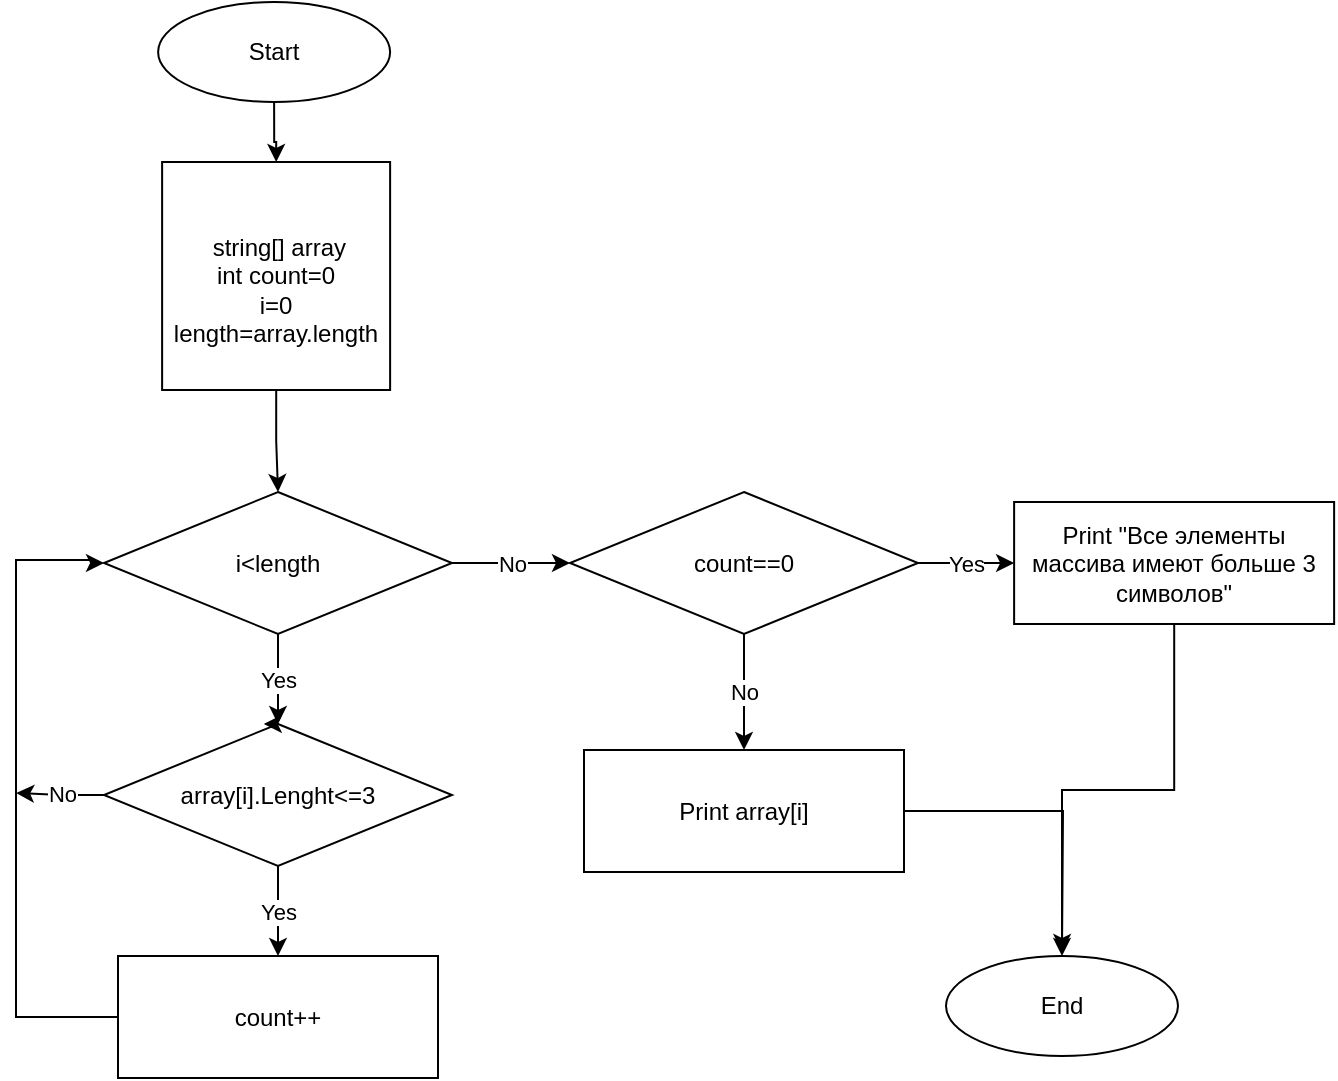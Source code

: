 <mxfile version="20.8.10" type="device"><diagram name="Страница 1" id="-jGP25JB1bi4TKkavCnQ"><mxGraphModel dx="2046" dy="713" grid="0" gridSize="10" guides="1" tooltips="1" connect="1" arrows="1" fold="1" page="1" pageScale="1" pageWidth="827" pageHeight="1169" math="0" shadow="0"><root><mxCell id="0"/><mxCell id="1" parent="0"/><mxCell id="VtOR1t2WsJl8gxrrhKrr-1" value="" style="edgeStyle=orthogonalEdgeStyle;rounded=0;orthogonalLoop=1;jettySize=auto;html=1;fontColor=default;" edge="1" parent="1" source="VtOR1t2WsJl8gxrrhKrr-2" target="VtOR1t2WsJl8gxrrhKrr-4"><mxGeometry relative="1" as="geometry"/></mxCell><mxCell id="VtOR1t2WsJl8gxrrhKrr-2" value="Start" style="ellipse;whiteSpace=wrap;html=1;" vertex="1" parent="1"><mxGeometry x="-727.94" y="28" width="116" height="50" as="geometry"/></mxCell><mxCell id="VtOR1t2WsJl8gxrrhKrr-35" value="" style="edgeStyle=orthogonalEdgeStyle;rounded=0;orthogonalLoop=1;jettySize=auto;html=1;" edge="1" parent="1" source="VtOR1t2WsJl8gxrrhKrr-4" target="VtOR1t2WsJl8gxrrhKrr-33"><mxGeometry relative="1" as="geometry"/></mxCell><mxCell id="VtOR1t2WsJl8gxrrhKrr-4" value="&lt;br style=&quot;border-color: var(--border-color);&quot;&gt;&amp;nbsp;string[] array&lt;br style=&quot;border-color: var(--border-color);&quot;&gt;int count=0&lt;br&gt;i=0&lt;br&gt;length=array.length" style="whiteSpace=wrap;html=1;aspect=fixed;labelBorderColor=none;strokeColor=default;fillColor=default;fontColor=default;" vertex="1" parent="1"><mxGeometry x="-725.94" y="108" width="114" height="114" as="geometry"/></mxCell><mxCell id="VtOR1t2WsJl8gxrrhKrr-39" value="No" style="edgeStyle=orthogonalEdgeStyle;rounded=0;orthogonalLoop=1;jettySize=auto;html=1;exitX=0;exitY=0.5;exitDx=0;exitDy=0;" edge="1" parent="1" source="VtOR1t2WsJl8gxrrhKrr-7"><mxGeometry relative="1" as="geometry"><mxPoint x="-798.941" y="423.471" as="targetPoint"/></mxGeometry></mxCell><mxCell id="VtOR1t2WsJl8gxrrhKrr-7" value="array[i].Lenght&amp;lt;=3" style="rhombus;whiteSpace=wrap;html=1;labelBorderColor=none;strokeColor=default;fontColor=default;fillColor=default;" vertex="1" parent="1"><mxGeometry x="-755" y="389" width="174" height="71" as="geometry"/></mxCell><mxCell id="VtOR1t2WsJl8gxrrhKrr-8" value="Yes" style="edgeStyle=orthogonalEdgeStyle;rounded=0;orthogonalLoop=1;jettySize=auto;html=1;fontColor=default;exitX=0.5;exitY=1;exitDx=0;exitDy=0;" edge="1" parent="1" source="VtOR1t2WsJl8gxrrhKrr-7" target="VtOR1t2WsJl8gxrrhKrr-12"><mxGeometry x="0.008" relative="1" as="geometry"><mxPoint x="-661" y="453" as="sourcePoint"/><mxPoint as="offset"/></mxGeometry></mxCell><mxCell id="VtOR1t2WsJl8gxrrhKrr-38" style="edgeStyle=orthogonalEdgeStyle;rounded=0;orthogonalLoop=1;jettySize=auto;html=1;entryX=0;entryY=0.5;entryDx=0;entryDy=0;" edge="1" parent="1" source="VtOR1t2WsJl8gxrrhKrr-12" target="VtOR1t2WsJl8gxrrhKrr-33"><mxGeometry relative="1" as="geometry"><mxPoint x="-779" y="308" as="targetPoint"/><Array as="points"><mxPoint x="-799" y="535"/><mxPoint x="-799" y="307"/><mxPoint x="-761" y="307"/><mxPoint x="-761" y="309"/></Array></mxGeometry></mxCell><mxCell id="VtOR1t2WsJl8gxrrhKrr-12" value="count++" style="rounded=0;whiteSpace=wrap;html=1;labelBorderColor=none;strokeColor=default;fontColor=default;fillColor=default;" vertex="1" parent="1"><mxGeometry x="-748" y="505" width="160" height="61" as="geometry"/></mxCell><mxCell id="VtOR1t2WsJl8gxrrhKrr-40" value="Yes" style="edgeStyle=orthogonalEdgeStyle;rounded=0;orthogonalLoop=1;jettySize=auto;html=1;" edge="1" parent="1" source="VtOR1t2WsJl8gxrrhKrr-27" target="VtOR1t2WsJl8gxrrhKrr-31"><mxGeometry relative="1" as="geometry"/></mxCell><mxCell id="VtOR1t2WsJl8gxrrhKrr-41" value="No" style="edgeStyle=orthogonalEdgeStyle;rounded=0;orthogonalLoop=1;jettySize=auto;html=1;" edge="1" parent="1" source="VtOR1t2WsJl8gxrrhKrr-27" target="VtOR1t2WsJl8gxrrhKrr-30"><mxGeometry relative="1" as="geometry"/></mxCell><mxCell id="VtOR1t2WsJl8gxrrhKrr-27" value="count==0" style="rhombus;whiteSpace=wrap;html=1;labelBorderColor=none;strokeColor=default;fontColor=default;fillColor=default;" vertex="1" parent="1"><mxGeometry x="-522" y="273" width="174" height="71" as="geometry"/></mxCell><mxCell id="VtOR1t2WsJl8gxrrhKrr-43" style="edgeStyle=orthogonalEdgeStyle;rounded=0;orthogonalLoop=1;jettySize=auto;html=1;" edge="1" parent="1" source="VtOR1t2WsJl8gxrrhKrr-30"><mxGeometry relative="1" as="geometry"><mxPoint x="-276" y="503" as="targetPoint"/></mxGeometry></mxCell><mxCell id="VtOR1t2WsJl8gxrrhKrr-30" value="Print array[i]" style="rounded=0;whiteSpace=wrap;html=1;labelBorderColor=none;strokeColor=default;fontColor=default;fillColor=default;" vertex="1" parent="1"><mxGeometry x="-515" y="402" width="160" height="61" as="geometry"/></mxCell><mxCell id="VtOR1t2WsJl8gxrrhKrr-44" style="edgeStyle=orthogonalEdgeStyle;rounded=0;orthogonalLoop=1;jettySize=auto;html=1;entryX=0.5;entryY=0;entryDx=0;entryDy=0;" edge="1" parent="1" source="VtOR1t2WsJl8gxrrhKrr-31" target="VtOR1t2WsJl8gxrrhKrr-42"><mxGeometry relative="1" as="geometry"/></mxCell><mxCell id="VtOR1t2WsJl8gxrrhKrr-31" value="Print &quot;Все элементы массива имеют больше 3 символов&quot;" style="rounded=0;whiteSpace=wrap;html=1;labelBorderColor=none;strokeColor=default;fontColor=default;fillColor=default;" vertex="1" parent="1"><mxGeometry x="-299.94" y="278" width="160" height="61" as="geometry"/></mxCell><mxCell id="VtOR1t2WsJl8gxrrhKrr-36" value="Yes" style="edgeStyle=orthogonalEdgeStyle;rounded=0;orthogonalLoop=1;jettySize=auto;html=1;" edge="1" parent="1" source="VtOR1t2WsJl8gxrrhKrr-33" target="VtOR1t2WsJl8gxrrhKrr-7"><mxGeometry relative="1" as="geometry"/></mxCell><mxCell id="VtOR1t2WsJl8gxrrhKrr-37" value="No" style="edgeStyle=orthogonalEdgeStyle;rounded=0;orthogonalLoop=1;jettySize=auto;html=1;" edge="1" parent="1" source="VtOR1t2WsJl8gxrrhKrr-33" target="VtOR1t2WsJl8gxrrhKrr-27"><mxGeometry relative="1" as="geometry"/></mxCell><mxCell id="VtOR1t2WsJl8gxrrhKrr-33" value="i&amp;lt;length" style="rhombus;whiteSpace=wrap;html=1;labelBorderColor=none;strokeColor=default;fontColor=default;fillColor=default;" vertex="1" parent="1"><mxGeometry x="-755" y="273" width="174" height="71" as="geometry"/></mxCell><mxCell id="VtOR1t2WsJl8gxrrhKrr-34" style="edgeStyle=orthogonalEdgeStyle;rounded=0;orthogonalLoop=1;jettySize=auto;html=1;exitX=0.5;exitY=0;exitDx=0;exitDy=0;entryX=0.459;entryY=-0.004;entryDx=0;entryDy=0;entryPerimeter=0;" edge="1" parent="1" source="VtOR1t2WsJl8gxrrhKrr-7" target="VtOR1t2WsJl8gxrrhKrr-7"><mxGeometry relative="1" as="geometry"/></mxCell><mxCell id="VtOR1t2WsJl8gxrrhKrr-42" value="End" style="ellipse;whiteSpace=wrap;html=1;" vertex="1" parent="1"><mxGeometry x="-334.0" y="505" width="116" height="50" as="geometry"/></mxCell></root></mxGraphModel></diagram></mxfile>